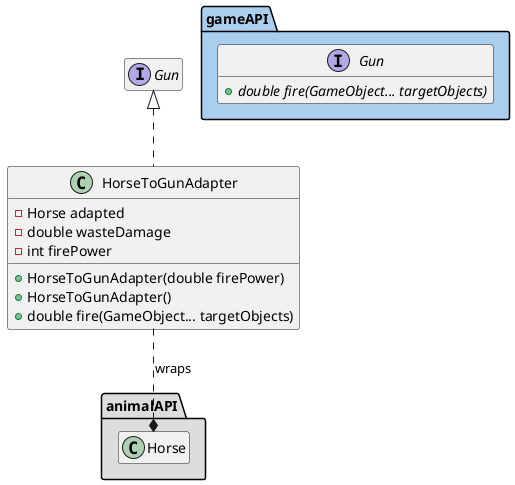 @startuml
package animalAPI #DDDDDD {
    class Horse
}

package gameAPI #aaceee {
    interface Gun {
        + {abstract} double fire(GameObject... targetObjects)
    }
}

class HorseToGunAdapter implements Gun {
    - Horse adapted
    - double wasteDamage
    - int firePower

    + HorseToGunAdapter(double firePower)
    + HorseToGunAdapter()
    + double fire(GameObject... targetObjects)
}

HorseToGunAdapter ..* Horse : wraps

hide empty members
@enduml